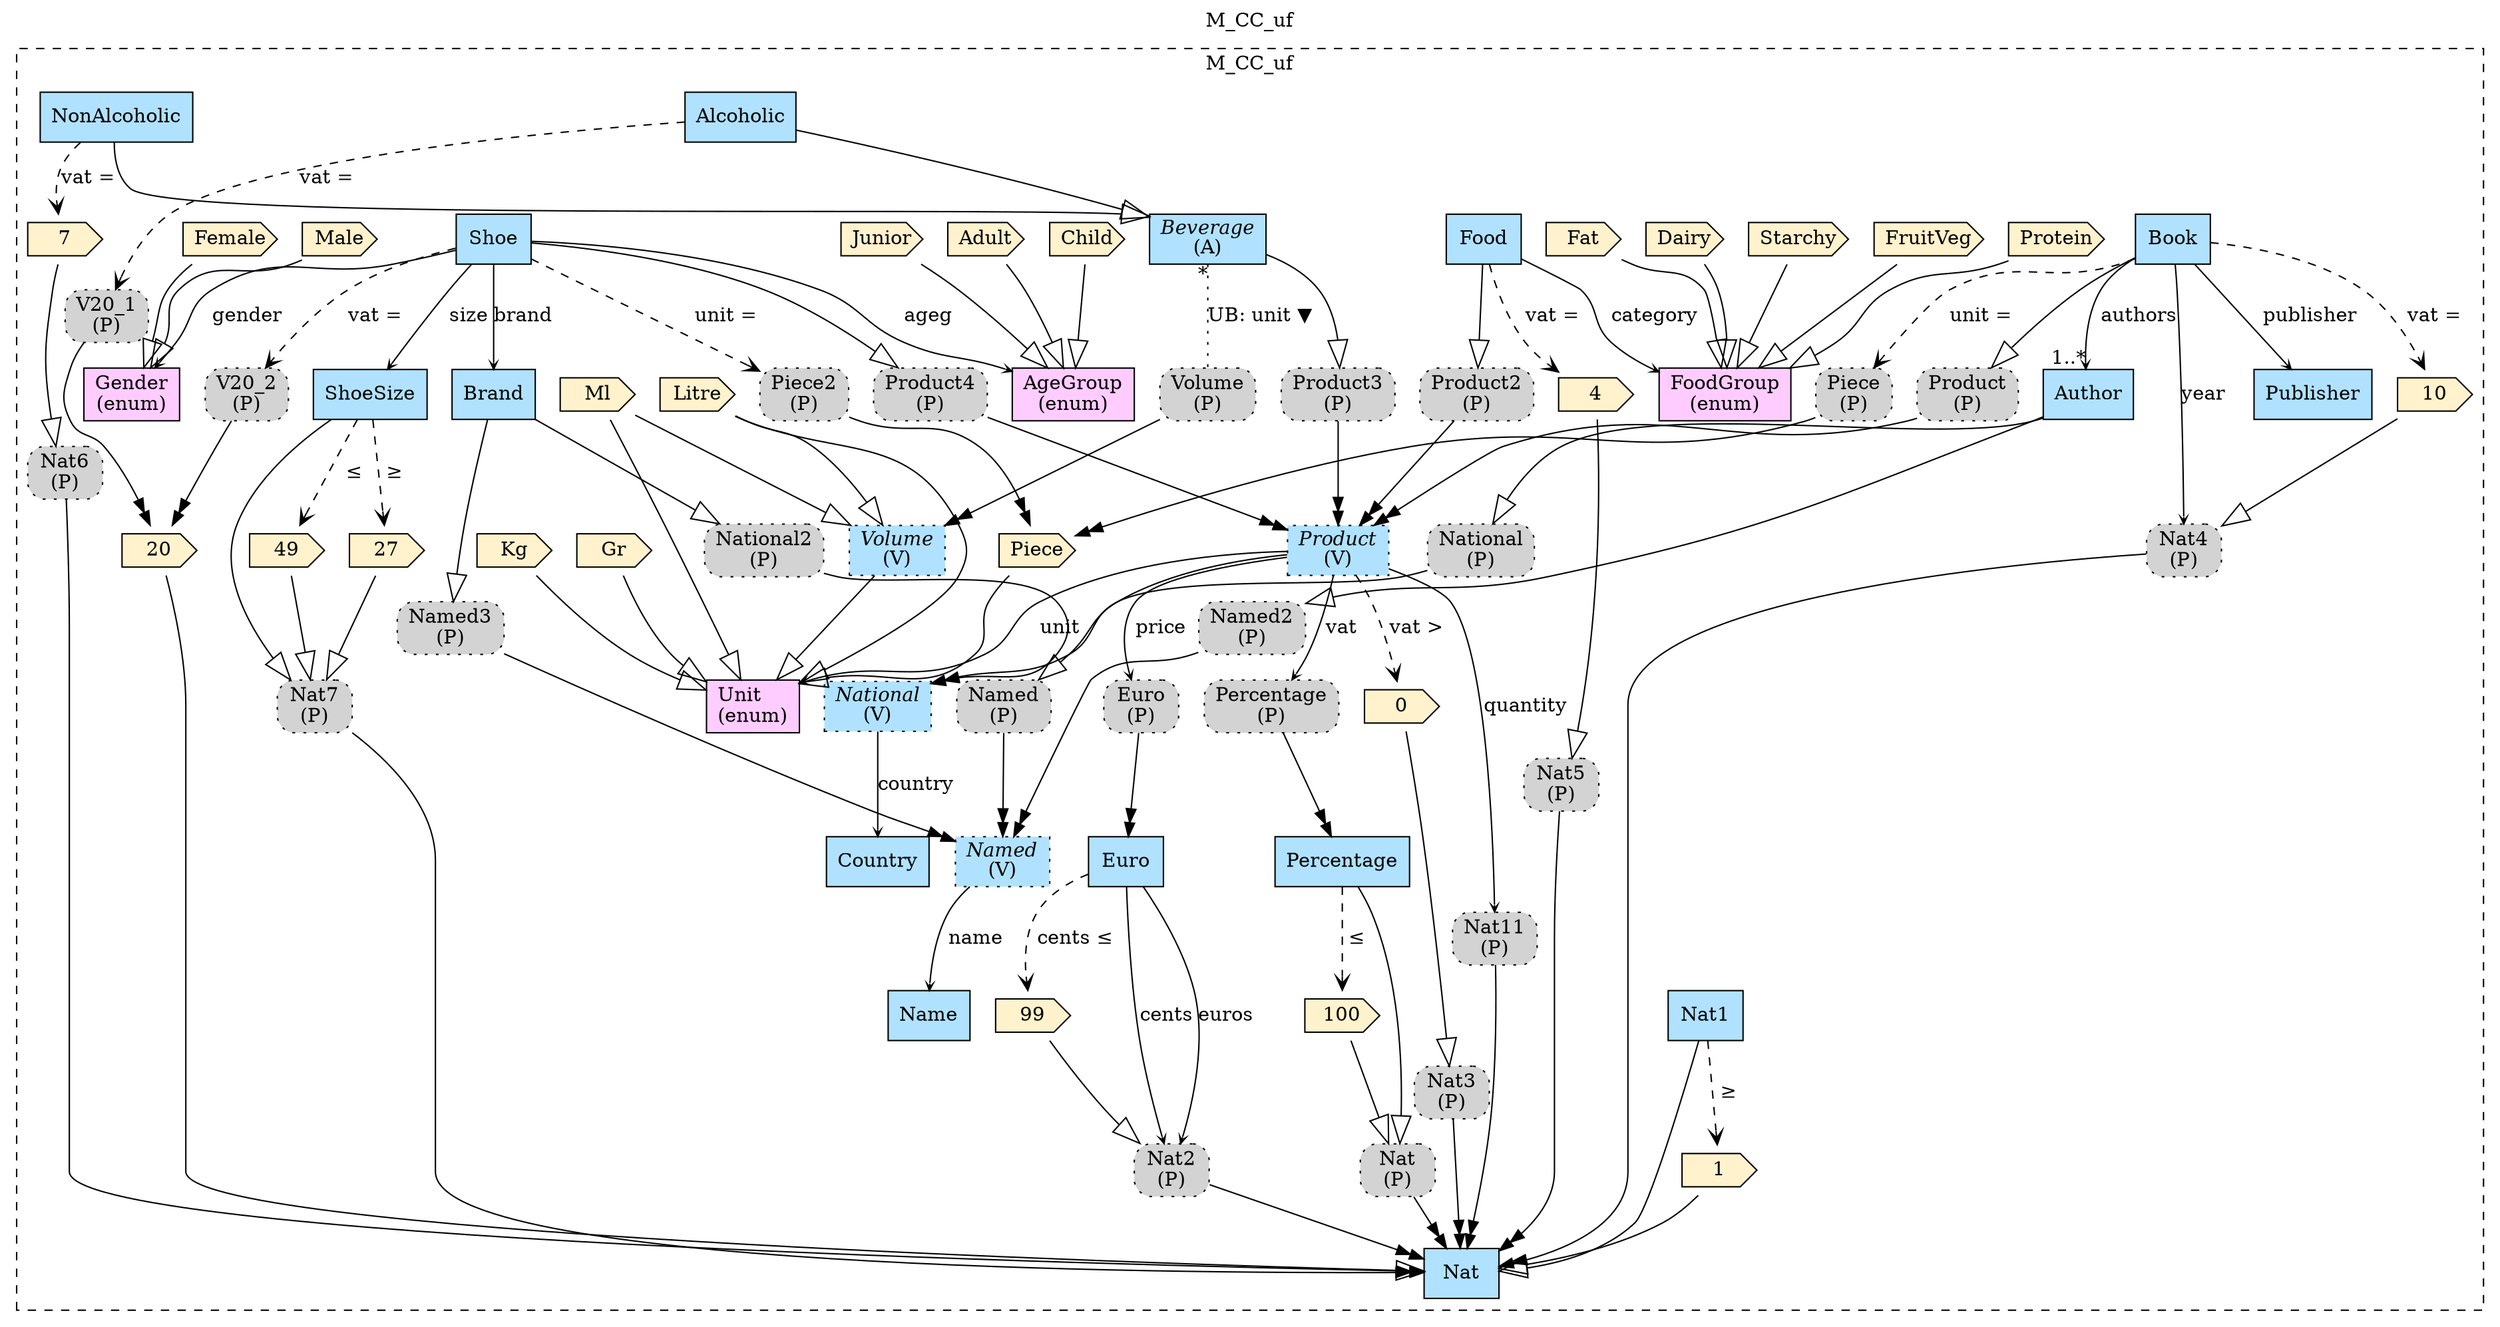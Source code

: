 digraph {graph[label=M_CC_uf,labelloc=tl,labelfontsize=12];
subgraph cluster_M_CC_uf{style=dashed;label=M_CC_uf;
"Nat"[shape=record,fillcolor=lightskyblue1,style = filled,label="Nat"];
"Nat1"[shape=record,fillcolor=lightskyblue1,style = filled,label="Nat1"];
"Named"[shape=record,fillcolor=lightskyblue1,style ="filled,dotted",label=<{<I>Named</I><br/>(V)}>];
"Name"[shape=record,fillcolor=lightskyblue1,style = filled,label="Name"];
"Country"[shape=record,fillcolor=lightskyblue1,style = filled,label="Country"];
"National"[shape=record,fillcolor=lightskyblue1,style ="filled,dotted",label=<{<I>National</I><br/>(V)}>];
"V1"[shape=cds,fillcolor="#FFF2CC",style = filled,label="1"];
"V20"[shape=cds,fillcolor="#FFF2CC",style = filled,label="20"];
"PNat2"[shape=box,fillcolor=lightgray,style ="rounded,filled,dotted",label=<Nat2<br/>(P)>];
"Euro"[shape=record,fillcolor=lightskyblue1,style = filled,label="Euro"];
"V99"[shape=cds,fillcolor="#FFF2CC",style = filled,label="99"];
"Book"[shape=record,fillcolor=lightskyblue1,style = filled,label="Book"];
"PProduct"[shape=box,fillcolor=lightgray,style ="rounded,filled,dotted",label=<Product<br/>(P)>];
"PNat4"[shape=box,fillcolor=lightgray,style ="rounded,filled,dotted",label=<Nat4<br/>(P)>];
"PNamed2"[shape=box,fillcolor=lightgray,style ="rounded,filled,dotted",label=<Named2<br/>(P)>];
"PPiece"[shape=box,fillcolor=lightgray,style ="rounded,filled,dotted",label=<Piece<br/>(P)>];
"PNational"[shape=box,fillcolor=lightgray,style ="rounded,filled,dotted",label=<National<br/>(P)>];
"Author"[shape=record,fillcolor=lightskyblue1,style = filled,label="Author"];
"Publisher"[shape=record,fillcolor=lightskyblue1,style = filled,label="Publisher"];
"V10"[shape=cds,fillcolor="#FFF2CC",style = filled,label="10"];
"Food"[shape=record,fillcolor=lightskyblue1,style = filled,label="Food"];
"PNat5"[shape=box,fillcolor=lightgray,style ="rounded,filled,dotted",label=<Nat5<br/>(P)>];
"V4"[shape=cds,fillcolor="#FFF2CC",style = filled,label="4"];
"PProduct2"[shape=box,fillcolor=lightgray,style ="rounded,filled,dotted",label=<Product2<br/>(P)>];
"FoodGroup"[shape=record,fillcolor="#FFCCFF",style = filled,label="FoodGroup\l(enum)"];
"VFruitVeg"[shape=cds,fillcolor="#FFF2CC",style = filled,label="FruitVeg"];
"VStarchy"[shape=cds,fillcolor="#FFF2CC",style = filled,label="Starchy"];
"VDairy"[shape=cds,fillcolor="#FFF2CC",style = filled,label="Dairy"];
"VFat"[shape=cds,fillcolor="#FFF2CC",style = filled,label="Fat"];
"VProtein"[shape=cds,fillcolor="#FFF2CC",style = filled,label="Protein"];
"VJunior"[shape=cds,fillcolor="#FFF2CC",style = filled,label="Junior"];
"VChild"[shape=cds,fillcolor="#FFF2CC",style = filled,label="Child"];
"VAdult"[shape=cds,fillcolor="#FFF2CC",style = filled,label="Adult"];
"AgeGroup"[shape=record,fillcolor="#FFCCFF",style = filled,label="AgeGroup\l(enum)"];
"VFemale"[shape=cds,fillcolor="#FFF2CC",style = filled,label="Female"];
"VMale"[shape=cds,fillcolor="#FFF2CC",style = filled,label="Male"];
"Gender"[shape=record,fillcolor="#FFCCFF",style = filled,label="Gender\l(enum)"];
"Shoe"[shape=record,fillcolor=lightskyblue1,style = filled,label="Shoe"];
"Brand"[shape=record,fillcolor=lightskyblue1,style = filled,label="Brand"];
"V49"[shape=cds,fillcolor="#FFF2CC",style = filled,label="49"];
"V27"[shape=cds,fillcolor="#FFF2CC",style = filled,label="27"];
"ShoeSize"[shape=record,fillcolor=lightskyblue1,style = filled,label="ShoeSize"];
"PV20_2"[shape=box,fillcolor=lightgray,style ="rounded,filled,dotted",label=<V20_2<br/>(P)>];
"PNational2"[shape=box,fillcolor=lightgray,style ="rounded,filled,dotted",label=<National2<br/>(P)>];
"PNamed3"[shape=box,fillcolor=lightgray,style ="rounded,filled,dotted",label=<Named3<br/>(P)>];
"PProduct4"[shape=box,fillcolor=lightgray,style ="rounded,filled,dotted",label=<Product4<br/>(P)>];
"PPiece2"[shape=box,fillcolor=lightgray,style ="rounded,filled,dotted",label=<Piece2<br/>(P)>];
"PNat7"[shape=box,fillcolor=lightgray,style ="rounded,filled,dotted",label=<Nat7<br/>(P)>];
"PProduct3"[shape=box,fillcolor=lightgray,style ="rounded,filled,dotted",label=<Product3<br/>(P)>];
"V7"[shape=cds,fillcolor="#FFF2CC",style = filled,label="7"];
"NonAlcoholic"[shape=record,fillcolor=lightskyblue1,style = filled,label="NonAlcoholic"];
"Alcoholic"[shape=record,fillcolor=lightskyblue1,style = filled,label="Alcoholic"];
"Beverage"[shape=record,fillcolor=lightskyblue1,style = filled,label=<{<I>Beverage</I><br/>(A)}>];
"PV20_1"[shape=box,fillcolor=lightgray,style ="rounded,filled,dotted",label=<V20_1<br/>(P)>];
"PVolume"[shape=box,fillcolor=lightgray,style ="rounded,filled,dotted",label=<Volume<br/>(P)>];
"PNat6"[shape=box,fillcolor=lightgray,style ="rounded,filled,dotted",label=<Nat6<br/>(P)>];
"Volume"[shape=record,fillcolor=lightskyblue1,style ="filled,dotted",label=<{<I>Volume</I><br/>(V)}>];
"V0"[shape=cds,fillcolor="#FFF2CC",style = filled,label="0"];
"PNat11"[shape=box,fillcolor=lightgray,style ="rounded,filled,dotted",label=<Nat11<br/>(P)>];
"PNat3"[shape=box,fillcolor=lightgray,style ="rounded,filled,dotted",label=<Nat3<br/>(P)>];
"PNamed"[shape=box,fillcolor=lightgray,style ="rounded,filled,dotted",label=<Named<br/>(P)>];
"PEuro"[shape=box,fillcolor=lightgray,style ="rounded,filled,dotted",label=<Euro<br/>(P)>];
"VLitre"[shape=cds,fillcolor="#FFF2CC",style = filled,label="Litre"];
"VMl"[shape=cds,fillcolor="#FFF2CC",style = filled,label="Ml"];
"VPiece"[shape=cds,fillcolor="#FFF2CC",style = filled,label="Piece"];
"VGr"[shape=cds,fillcolor="#FFF2CC",style = filled,label="Gr"];
"VKg"[shape=cds,fillcolor="#FFF2CC",style = filled,label="Kg"];
"Unit"[shape=record,fillcolor="#FFCCFF",style = filled,label="Unit\l(enum)"];
"PPercentage"[shape=box,fillcolor=lightgray,style ="rounded,filled,dotted",label=<Percentage<br/>(P)>];
"Product"[shape=record,fillcolor=lightskyblue1,style ="filled,dotted",label=<{<I>Product</I><br/>(V)}>];
"V100"[shape=cds,fillcolor="#FFF2CC",style = filled,label="100"];
"PNat"[shape=box,fillcolor=lightgray,style ="rounded,filled,dotted",label=<Nat<br/>(P)>];
"Percentage"[shape=record,fillcolor=lightskyblue1,style = filled,label="Percentage"];

"Named"->"Name"[label="name",arrowhead=vee,headlabel="",arrowsize=.5];
"Nat1"->"Nat"[arrowhead=onormal,arrowsize=2.0];
"V1"->"Nat"[arrowhead=onormal,arrowsize=2.0];
"V20"->"Nat"[arrowhead=onormal,arrowsize=2.0];
"Nat1"->"V1"[arrowhead=vee,style=dashed,label=" ≥"];

"National"->"Country"[label="country",arrowhead=vee,headlabel="",arrowsize=.5];
"Euro"->"PNat2"[label="cents",arrowhead=vee,headlabel="",arrowsize=.5];
"Euro"->"PNat2"[label="euros",arrowhead=vee,headlabel="",arrowsize=.5];
"V99"->"PNat2"[arrowhead=onormal,arrowsize=2.0];
"Euro"->"V99"[arrowhead=vee,style=dashed,label="cents ≤"];

"Book"->"PProduct"[arrowhead=onormal,arrowsize=2.0];
"V10"->"PNat4"[arrowhead=onormal,arrowsize=2.0];
"Author"->"PNamed2"[arrowhead=onormal,arrowsize=2.0];
"Author"->"PNational"[arrowhead=onormal,arrowsize=2.0];
"Book"->"PNat4"[label="year",arrowhead=vee,headlabel="",arrowsize=.5];
"Book"->"Author"[label="authors",arrowhead=vee,headlabel="1..*",arrowsize=.5];
"Book"->"Publisher"[label="publisher",arrowhead=vee,headlabel="",arrowsize=.5];
"Book"->"V10"[arrowhead=vee,style=dashed,label="vat ="];

"Book"->"PPiece"[arrowhead=vee,style=dashed,label="unit ="];

"Food"->"PProduct2"[arrowhead=onormal,arrowsize=2.0];
"V4"->"PNat5"[arrowhead=onormal,arrowsize=2.0];
"VFruitVeg"->"FoodGroup"[arrowhead=onormal,arrowsize=2.0];
"VStarchy"->"FoodGroup"[arrowhead=onormal,arrowsize=2.0];
"VDairy"->"FoodGroup"[arrowhead=onormal,arrowsize=2.0];
"VFat"->"FoodGroup"[arrowhead=onormal,arrowsize=2.0];
"VProtein"->"FoodGroup"[arrowhead=onormal,arrowsize=2.0];
"Food"->"FoodGroup"[label="category",arrowhead=vee,headlabel="",arrowsize=.5];
"Food"->"V4"[arrowhead=vee,style=dashed,label="vat ="];

"Shoe"->"PV20_2"[arrowhead=vee,style=dashed,label="vat ="];

"Shoe"->"PPiece2"[arrowhead=vee,style=dashed,label="unit ="];

"Shoe"->"AgeGroup"[label="ageg",arrowhead=vee,headlabel="",arrowsize=.5];
"VJunior"->"AgeGroup"[arrowhead=onormal,arrowsize=2.0];
"VChild"->"AgeGroup"[arrowhead=onormal,arrowsize=2.0];
"VAdult"->"AgeGroup"[arrowhead=onormal,arrowsize=2.0];
"Shoe"->"Gender"[label="gender",arrowhead=vee,headlabel="",arrowsize=.5];
"VFemale"->"Gender"[arrowhead=onormal,arrowsize=2.0];
"VMale"->"Gender"[arrowhead=onormal,arrowsize=2.0];
"Shoe"->"ShoeSize"[label="size",arrowhead=vee,headlabel="",arrowsize=.5];
"Shoe"->"Brand"[label="brand",arrowhead=vee,headlabel="",arrowsize=.5];
"Brand"->"PNamed3"[arrowhead=onormal,arrowsize=2.0];
"Brand"->"PNational2"[arrowhead=onormal,arrowsize=2.0];
"Shoe"->"PProduct4"[arrowhead=onormal,arrowsize=2.0];
"ShoeSize"->"V49"[arrowhead=vee,style=dashed,label=" ≤"];

"ShoeSize"->"V27"[arrowhead=vee,style=dashed,label=" ≥"];

"V49"->"PNat7"[arrowhead=onormal,arrowsize=2.0];
"V27"->"PNat7"[arrowhead=onormal,arrowsize=2.0];
"ShoeSize"->"PNat7"[arrowhead=onormal,arrowsize=2.0];
"Beverage"->"PVolume"[label="UB: unit ▼",dir=none,taillabel="*",headlabel="",style=dotted];
"NonAlcoholic"->"V7"[arrowhead=vee,style=dashed,label="vat ="];

"Alcoholic"->"PV20_1"[arrowhead=vee,style=dashed,label="vat ="];

"Beverage"->"PProduct3"[arrowhead=onormal,arrowsize=2.0];
"NonAlcoholic"->"Beverage"[arrowhead=onormal,arrowsize=2.0];
"Alcoholic"->"Beverage"[arrowhead=onormal,arrowsize=2.0];
"V7"->"PNat6"[arrowhead=onormal,arrowsize=2.0];
"Volume"->"Unit"[arrowhead=onormal,arrowsize=2.0];
"VLitre"->"Volume"[arrowhead=onormal,arrowsize=2.0];
"VMl"->"Volume"[arrowhead=onormal,arrowsize=2.0];
"V0"->"PNat3"[arrowhead=onormal,arrowsize=2.0];
"Product"->"V0"[arrowhead=vee,style=dashed,label="vat >"];

"Product"->"PNamed"[arrowhead=onormal,arrowsize=2.0];
"Product"->"PNat11"[label="quantity",arrowhead=vee,headlabel="",arrowsize=.5];
"Product"->"Unit"[label="unit",arrowhead=vee,headlabel="",arrowsize=.5];
"Product"->"PPercentage"[label="vat",arrowhead=vee,headlabel="",arrowsize=.5];
"Product"->"PEuro"[label="price",arrowhead=vee,headlabel="",arrowsize=.5];
"VLitre"->"Unit"[arrowhead=onormal,arrowsize=2.0];
"VMl"->"Unit"[arrowhead=onormal,arrowsize=2.0];
"VPiece"->"Unit"[arrowhead=onormal,arrowsize=2.0];
"VGr"->"Unit"[arrowhead=onormal,arrowsize=2.0];
"VKg"->"Unit"[arrowhead=onormal,arrowsize=2.0];
"Percentage"->"V100"[arrowhead=vee,style=dashed,label=" ≤"];

"V100"->"PNat"[arrowhead=onormal,arrowsize=2.0];
"Percentage"->"PNat"[arrowhead=onormal,arrowsize=2.0];

}
"PNat2"->"Nat"[arrowhead=normalnormal];
"PProduct"->"Product"[arrowhead=normalnormal];
"PNamed2"->"Named"[arrowhead=normalnormal];
"PNational"->"National"[arrowhead=normalnormal];
"PPiece"->"VPiece"[arrowhead=normalnormal];
"PNat4"->"Nat"[arrowhead=normalnormal];
"PProduct2"->"Product"[arrowhead=normalnormal];
"PNat5"->"Nat"[arrowhead=normalnormal];
"PNat7"->"Nat"[arrowhead=normalnormal];
"PV20_2"->"V20"[arrowhead=normalnormal];
"PNational2"->"National"[arrowhead=normalnormal];
"PNamed3"->"Named"[arrowhead=normalnormal];
"PPiece2"->"VPiece"[arrowhead=normalnormal];
"PProduct4"->"Product"[arrowhead=normalnormal];
"PNat6"->"Nat"[arrowhead=normalnormal];
"PV20_1"->"V20"[arrowhead=normalnormal];
"PVolume"->"Volume"[arrowhead=normalnormal];
"PProduct3"->"Product"[arrowhead=normalnormal];
"PEuro"->"Euro"[arrowhead=normalnormal];
"PNat3"->"Nat"[arrowhead=normalnormal];
"PNat11"->"Nat"[arrowhead=normalnormal];
"PNamed"->"Named"[arrowhead=normalnormal];
"PPercentage"->"Percentage"[arrowhead=normalnormal];
"PNat"->"Nat"[arrowhead=normalnormal];
}